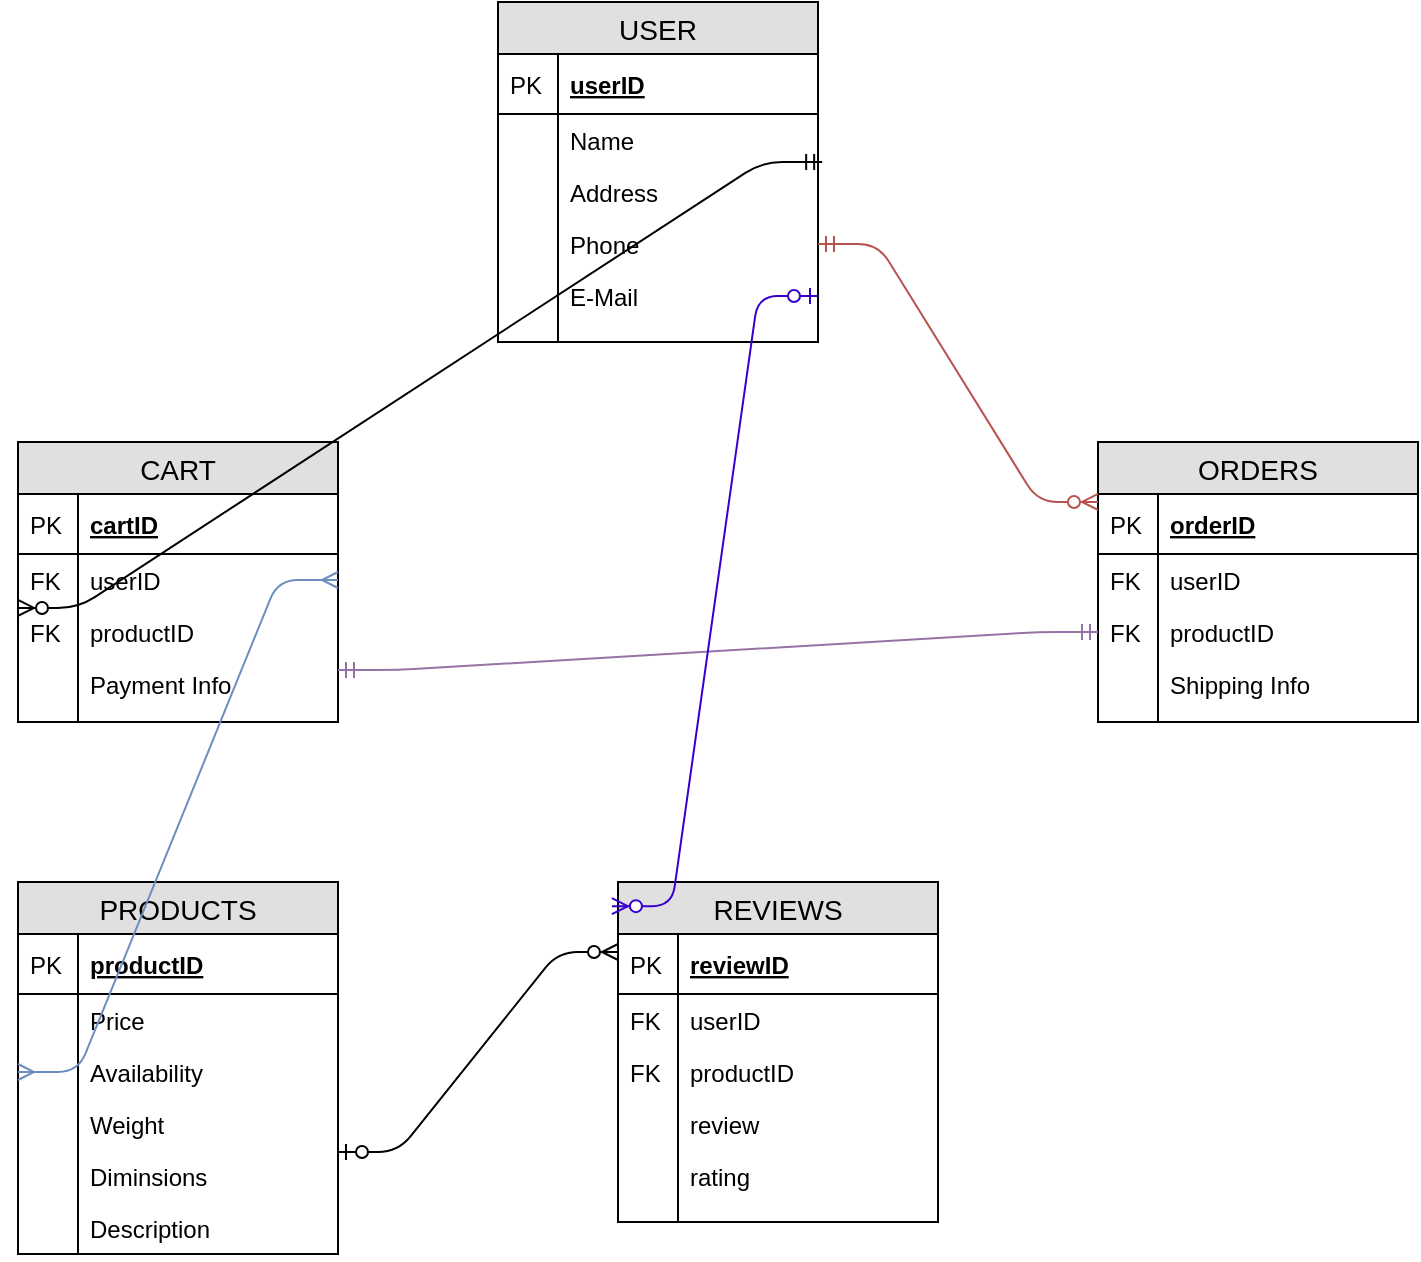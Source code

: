 <mxfile version="12.3.8" type="github" pages="1"><diagram id="tFCfOWTndfopUY6WZdaK" name="Page-1"><mxGraphModel dx="840" dy="696" grid="1" gridSize="10" guides="1" tooltips="1" connect="1" arrows="1" fold="1" page="1" pageScale="1" pageWidth="850" pageHeight="1100" math="0" shadow="0"><root><mxCell id="0"/><mxCell id="1" parent="0"/><mxCell id="AP6OXxb8TP_XJ_K8TL2C-1" value="USER" style="swimlane;fontStyle=0;childLayout=stackLayout;horizontal=1;startSize=26;fillColor=#e0e0e0;horizontalStack=0;resizeParent=1;resizeParentMax=0;resizeLast=0;collapsible=1;marginBottom=0;swimlaneFillColor=#ffffff;align=center;fontSize=14;" vertex="1" parent="1"><mxGeometry x="300" y="80" width="160" height="170" as="geometry"/></mxCell><mxCell id="AP6OXxb8TP_XJ_K8TL2C-2" value="userID" style="shape=partialRectangle;top=0;left=0;right=0;bottom=1;align=left;verticalAlign=middle;fillColor=none;spacingLeft=34;spacingRight=4;overflow=hidden;rotatable=0;points=[[0,0.5],[1,0.5]];portConstraint=eastwest;dropTarget=0;fontStyle=5;fontSize=12;" vertex="1" parent="AP6OXxb8TP_XJ_K8TL2C-1"><mxGeometry y="26" width="160" height="30" as="geometry"/></mxCell><mxCell id="AP6OXxb8TP_XJ_K8TL2C-3" value="PK" style="shape=partialRectangle;top=0;left=0;bottom=0;fillColor=none;align=left;verticalAlign=middle;spacingLeft=4;spacingRight=4;overflow=hidden;rotatable=0;points=[];portConstraint=eastwest;part=1;fontSize=12;" vertex="1" connectable="0" parent="AP6OXxb8TP_XJ_K8TL2C-2"><mxGeometry width="30" height="30" as="geometry"/></mxCell><mxCell id="AP6OXxb8TP_XJ_K8TL2C-4" value="Name" style="shape=partialRectangle;top=0;left=0;right=0;bottom=0;align=left;verticalAlign=top;fillColor=none;spacingLeft=34;spacingRight=4;overflow=hidden;rotatable=0;points=[[0,0.5],[1,0.5]];portConstraint=eastwest;dropTarget=0;fontSize=12;" vertex="1" parent="AP6OXxb8TP_XJ_K8TL2C-1"><mxGeometry y="56" width="160" height="26" as="geometry"/></mxCell><mxCell id="AP6OXxb8TP_XJ_K8TL2C-5" value="" style="shape=partialRectangle;top=0;left=0;bottom=0;fillColor=none;align=left;verticalAlign=top;spacingLeft=4;spacingRight=4;overflow=hidden;rotatable=0;points=[];portConstraint=eastwest;part=1;fontSize=12;" vertex="1" connectable="0" parent="AP6OXxb8TP_XJ_K8TL2C-4"><mxGeometry width="30" height="26" as="geometry"/></mxCell><mxCell id="AP6OXxb8TP_XJ_K8TL2C-6" value="Address" style="shape=partialRectangle;top=0;left=0;right=0;bottom=0;align=left;verticalAlign=top;fillColor=none;spacingLeft=34;spacingRight=4;overflow=hidden;rotatable=0;points=[[0,0.5],[1,0.5]];portConstraint=eastwest;dropTarget=0;fontSize=12;" vertex="1" parent="AP6OXxb8TP_XJ_K8TL2C-1"><mxGeometry y="82" width="160" height="26" as="geometry"/></mxCell><mxCell id="AP6OXxb8TP_XJ_K8TL2C-7" value="" style="shape=partialRectangle;top=0;left=0;bottom=0;fillColor=none;align=left;verticalAlign=top;spacingLeft=4;spacingRight=4;overflow=hidden;rotatable=0;points=[];portConstraint=eastwest;part=1;fontSize=12;" vertex="1" connectable="0" parent="AP6OXxb8TP_XJ_K8TL2C-6"><mxGeometry width="30" height="26" as="geometry"/></mxCell><mxCell id="AP6OXxb8TP_XJ_K8TL2C-8" value="Phone" style="shape=partialRectangle;top=0;left=0;right=0;bottom=0;align=left;verticalAlign=top;fillColor=none;spacingLeft=34;spacingRight=4;overflow=hidden;rotatable=0;points=[[0,0.5],[1,0.5]];portConstraint=eastwest;dropTarget=0;fontSize=12;" vertex="1" parent="AP6OXxb8TP_XJ_K8TL2C-1"><mxGeometry y="108" width="160" height="26" as="geometry"/></mxCell><mxCell id="AP6OXxb8TP_XJ_K8TL2C-9" value="" style="shape=partialRectangle;top=0;left=0;bottom=0;fillColor=none;align=left;verticalAlign=top;spacingLeft=4;spacingRight=4;overflow=hidden;rotatable=0;points=[];portConstraint=eastwest;part=1;fontSize=12;" vertex="1" connectable="0" parent="AP6OXxb8TP_XJ_K8TL2C-8"><mxGeometry width="30" height="26" as="geometry"/></mxCell><mxCell id="AP6OXxb8TP_XJ_K8TL2C-12" value="E-Mail" style="shape=partialRectangle;top=0;left=0;right=0;bottom=0;align=left;verticalAlign=top;fillColor=none;spacingLeft=34;spacingRight=4;overflow=hidden;rotatable=0;points=[[0,0.5],[1,0.5]];portConstraint=eastwest;dropTarget=0;fontSize=12;" vertex="1" parent="AP6OXxb8TP_XJ_K8TL2C-1"><mxGeometry y="134" width="160" height="26" as="geometry"/></mxCell><mxCell id="AP6OXxb8TP_XJ_K8TL2C-13" value="" style="shape=partialRectangle;top=0;left=0;bottom=0;fillColor=none;align=left;verticalAlign=top;spacingLeft=4;spacingRight=4;overflow=hidden;rotatable=0;points=[];portConstraint=eastwest;part=1;fontSize=12;" vertex="1" connectable="0" parent="AP6OXxb8TP_XJ_K8TL2C-12"><mxGeometry width="30" height="26" as="geometry"/></mxCell><mxCell id="AP6OXxb8TP_XJ_K8TL2C-10" value="" style="shape=partialRectangle;top=0;left=0;right=0;bottom=0;align=left;verticalAlign=top;fillColor=none;spacingLeft=34;spacingRight=4;overflow=hidden;rotatable=0;points=[[0,0.5],[1,0.5]];portConstraint=eastwest;dropTarget=0;fontSize=12;" vertex="1" parent="AP6OXxb8TP_XJ_K8TL2C-1"><mxGeometry y="160" width="160" height="10" as="geometry"/></mxCell><mxCell id="AP6OXxb8TP_XJ_K8TL2C-11" value="" style="shape=partialRectangle;top=0;left=0;bottom=0;fillColor=none;align=left;verticalAlign=top;spacingLeft=4;spacingRight=4;overflow=hidden;rotatable=0;points=[];portConstraint=eastwest;part=1;fontSize=12;" vertex="1" connectable="0" parent="AP6OXxb8TP_XJ_K8TL2C-10"><mxGeometry width="30" height="10" as="geometry"/></mxCell><mxCell id="AP6OXxb8TP_XJ_K8TL2C-14" value="CART" style="swimlane;fontStyle=0;childLayout=stackLayout;horizontal=1;startSize=26;fillColor=#e0e0e0;horizontalStack=0;resizeParent=1;resizeParentMax=0;resizeLast=0;collapsible=1;marginBottom=0;swimlaneFillColor=#ffffff;align=center;fontSize=14;" vertex="1" parent="1"><mxGeometry x="60" y="300" width="160" height="140" as="geometry"/></mxCell><mxCell id="AP6OXxb8TP_XJ_K8TL2C-15" value="cartID" style="shape=partialRectangle;top=0;left=0;right=0;bottom=1;align=left;verticalAlign=middle;fillColor=none;spacingLeft=34;spacingRight=4;overflow=hidden;rotatable=0;points=[[0,0.5],[1,0.5]];portConstraint=eastwest;dropTarget=0;fontStyle=5;fontSize=12;" vertex="1" parent="AP6OXxb8TP_XJ_K8TL2C-14"><mxGeometry y="26" width="160" height="30" as="geometry"/></mxCell><mxCell id="AP6OXxb8TP_XJ_K8TL2C-16" value="PK" style="shape=partialRectangle;top=0;left=0;bottom=0;fillColor=none;align=left;verticalAlign=middle;spacingLeft=4;spacingRight=4;overflow=hidden;rotatable=0;points=[];portConstraint=eastwest;part=1;fontSize=12;" vertex="1" connectable="0" parent="AP6OXxb8TP_XJ_K8TL2C-15"><mxGeometry width="30" height="30" as="geometry"/></mxCell><mxCell id="AP6OXxb8TP_XJ_K8TL2C-17" value="userID" style="shape=partialRectangle;top=0;left=0;right=0;bottom=0;align=left;verticalAlign=top;fillColor=none;spacingLeft=34;spacingRight=4;overflow=hidden;rotatable=0;points=[[0,0.5],[1,0.5]];portConstraint=eastwest;dropTarget=0;fontSize=12;" vertex="1" parent="AP6OXxb8TP_XJ_K8TL2C-14"><mxGeometry y="56" width="160" height="26" as="geometry"/></mxCell><mxCell id="AP6OXxb8TP_XJ_K8TL2C-18" value="FK" style="shape=partialRectangle;top=0;left=0;bottom=0;fillColor=none;align=left;verticalAlign=top;spacingLeft=4;spacingRight=4;overflow=hidden;rotatable=0;points=[];portConstraint=eastwest;part=1;fontSize=12;" vertex="1" connectable="0" parent="AP6OXxb8TP_XJ_K8TL2C-17"><mxGeometry width="30" height="26" as="geometry"/></mxCell><mxCell id="AP6OXxb8TP_XJ_K8TL2C-19" value="productID" style="shape=partialRectangle;top=0;left=0;right=0;bottom=0;align=left;verticalAlign=top;fillColor=none;spacingLeft=34;spacingRight=4;overflow=hidden;rotatable=0;points=[[0,0.5],[1,0.5]];portConstraint=eastwest;dropTarget=0;fontSize=12;" vertex="1" parent="AP6OXxb8TP_XJ_K8TL2C-14"><mxGeometry y="82" width="160" height="26" as="geometry"/></mxCell><mxCell id="AP6OXxb8TP_XJ_K8TL2C-20" value="FK" style="shape=partialRectangle;top=0;left=0;bottom=0;fillColor=none;align=left;verticalAlign=top;spacingLeft=4;spacingRight=4;overflow=hidden;rotatable=0;points=[];portConstraint=eastwest;part=1;fontSize=12;" vertex="1" connectable="0" parent="AP6OXxb8TP_XJ_K8TL2C-19"><mxGeometry width="30" height="26" as="geometry"/></mxCell><mxCell id="AP6OXxb8TP_XJ_K8TL2C-21" value="Payment Info" style="shape=partialRectangle;top=0;left=0;right=0;bottom=0;align=left;verticalAlign=top;fillColor=none;spacingLeft=34;spacingRight=4;overflow=hidden;rotatable=0;points=[[0,0.5],[1,0.5]];portConstraint=eastwest;dropTarget=0;fontSize=12;" vertex="1" parent="AP6OXxb8TP_XJ_K8TL2C-14"><mxGeometry y="108" width="160" height="26" as="geometry"/></mxCell><mxCell id="AP6OXxb8TP_XJ_K8TL2C-22" value="" style="shape=partialRectangle;top=0;left=0;bottom=0;fillColor=none;align=left;verticalAlign=top;spacingLeft=4;spacingRight=4;overflow=hidden;rotatable=0;points=[];portConstraint=eastwest;part=1;fontSize=12;" vertex="1" connectable="0" parent="AP6OXxb8TP_XJ_K8TL2C-21"><mxGeometry width="30" height="26" as="geometry"/></mxCell><mxCell id="AP6OXxb8TP_XJ_K8TL2C-23" value="" style="shape=partialRectangle;top=0;left=0;right=0;bottom=0;align=left;verticalAlign=top;fillColor=none;spacingLeft=34;spacingRight=4;overflow=hidden;rotatable=0;points=[[0,0.5],[1,0.5]];portConstraint=eastwest;dropTarget=0;fontSize=12;" vertex="1" parent="AP6OXxb8TP_XJ_K8TL2C-14"><mxGeometry y="134" width="160" height="6" as="geometry"/></mxCell><mxCell id="AP6OXxb8TP_XJ_K8TL2C-24" value="" style="shape=partialRectangle;top=0;left=0;bottom=0;fillColor=none;align=left;verticalAlign=top;spacingLeft=4;spacingRight=4;overflow=hidden;rotatable=0;points=[];portConstraint=eastwest;part=1;fontSize=12;" vertex="1" connectable="0" parent="AP6OXxb8TP_XJ_K8TL2C-23"><mxGeometry width="30" height="6" as="geometry"/></mxCell><mxCell id="AP6OXxb8TP_XJ_K8TL2C-25" value="ORDERS" style="swimlane;fontStyle=0;childLayout=stackLayout;horizontal=1;startSize=26;fillColor=#e0e0e0;horizontalStack=0;resizeParent=1;resizeParentMax=0;resizeLast=0;collapsible=1;marginBottom=0;swimlaneFillColor=#ffffff;align=center;fontSize=14;" vertex="1" parent="1"><mxGeometry x="600" y="300" width="160" height="140" as="geometry"/></mxCell><mxCell id="AP6OXxb8TP_XJ_K8TL2C-26" value="orderID" style="shape=partialRectangle;top=0;left=0;right=0;bottom=1;align=left;verticalAlign=middle;fillColor=none;spacingLeft=34;spacingRight=4;overflow=hidden;rotatable=0;points=[[0,0.5],[1,0.5]];portConstraint=eastwest;dropTarget=0;fontStyle=5;fontSize=12;" vertex="1" parent="AP6OXxb8TP_XJ_K8TL2C-25"><mxGeometry y="26" width="160" height="30" as="geometry"/></mxCell><mxCell id="AP6OXxb8TP_XJ_K8TL2C-27" value="PK" style="shape=partialRectangle;top=0;left=0;bottom=0;fillColor=none;align=left;verticalAlign=middle;spacingLeft=4;spacingRight=4;overflow=hidden;rotatable=0;points=[];portConstraint=eastwest;part=1;fontSize=12;" vertex="1" connectable="0" parent="AP6OXxb8TP_XJ_K8TL2C-26"><mxGeometry width="30" height="30" as="geometry"/></mxCell><mxCell id="AP6OXxb8TP_XJ_K8TL2C-28" value="userID" style="shape=partialRectangle;top=0;left=0;right=0;bottom=0;align=left;verticalAlign=top;fillColor=none;spacingLeft=34;spacingRight=4;overflow=hidden;rotatable=0;points=[[0,0.5],[1,0.5]];portConstraint=eastwest;dropTarget=0;fontSize=12;" vertex="1" parent="AP6OXxb8TP_XJ_K8TL2C-25"><mxGeometry y="56" width="160" height="26" as="geometry"/></mxCell><mxCell id="AP6OXxb8TP_XJ_K8TL2C-29" value="FK" style="shape=partialRectangle;top=0;left=0;bottom=0;fillColor=none;align=left;verticalAlign=top;spacingLeft=4;spacingRight=4;overflow=hidden;rotatable=0;points=[];portConstraint=eastwest;part=1;fontSize=12;" vertex="1" connectable="0" parent="AP6OXxb8TP_XJ_K8TL2C-28"><mxGeometry width="30" height="26" as="geometry"/></mxCell><mxCell id="AP6OXxb8TP_XJ_K8TL2C-30" value="productID" style="shape=partialRectangle;top=0;left=0;right=0;bottom=0;align=left;verticalAlign=top;fillColor=none;spacingLeft=34;spacingRight=4;overflow=hidden;rotatable=0;points=[[0,0.5],[1,0.5]];portConstraint=eastwest;dropTarget=0;fontSize=12;" vertex="1" parent="AP6OXxb8TP_XJ_K8TL2C-25"><mxGeometry y="82" width="160" height="26" as="geometry"/></mxCell><mxCell id="AP6OXxb8TP_XJ_K8TL2C-31" value="FK" style="shape=partialRectangle;top=0;left=0;bottom=0;fillColor=none;align=left;verticalAlign=top;spacingLeft=4;spacingRight=4;overflow=hidden;rotatable=0;points=[];portConstraint=eastwest;part=1;fontSize=12;" vertex="1" connectable="0" parent="AP6OXxb8TP_XJ_K8TL2C-30"><mxGeometry width="30" height="26" as="geometry"/></mxCell><mxCell id="AP6OXxb8TP_XJ_K8TL2C-32" value="Shipping Info" style="shape=partialRectangle;top=0;left=0;right=0;bottom=0;align=left;verticalAlign=top;fillColor=none;spacingLeft=34;spacingRight=4;overflow=hidden;rotatable=0;points=[[0,0.5],[1,0.5]];portConstraint=eastwest;dropTarget=0;fontSize=12;" vertex="1" parent="AP6OXxb8TP_XJ_K8TL2C-25"><mxGeometry y="108" width="160" height="26" as="geometry"/></mxCell><mxCell id="AP6OXxb8TP_XJ_K8TL2C-33" value="" style="shape=partialRectangle;top=0;left=0;bottom=0;fillColor=none;align=left;verticalAlign=top;spacingLeft=4;spacingRight=4;overflow=hidden;rotatable=0;points=[];portConstraint=eastwest;part=1;fontSize=12;" vertex="1" connectable="0" parent="AP6OXxb8TP_XJ_K8TL2C-32"><mxGeometry width="30" height="26" as="geometry"/></mxCell><mxCell id="AP6OXxb8TP_XJ_K8TL2C-34" value="" style="shape=partialRectangle;top=0;left=0;right=0;bottom=0;align=left;verticalAlign=top;fillColor=none;spacingLeft=34;spacingRight=4;overflow=hidden;rotatable=0;points=[[0,0.5],[1,0.5]];portConstraint=eastwest;dropTarget=0;fontSize=12;" vertex="1" parent="AP6OXxb8TP_XJ_K8TL2C-25"><mxGeometry y="134" width="160" height="6" as="geometry"/></mxCell><mxCell id="AP6OXxb8TP_XJ_K8TL2C-35" value="" style="shape=partialRectangle;top=0;left=0;bottom=0;fillColor=none;align=left;verticalAlign=top;spacingLeft=4;spacingRight=4;overflow=hidden;rotatable=0;points=[];portConstraint=eastwest;part=1;fontSize=12;" vertex="1" connectable="0" parent="AP6OXxb8TP_XJ_K8TL2C-34"><mxGeometry width="30" height="6" as="geometry"/></mxCell><mxCell id="AP6OXxb8TP_XJ_K8TL2C-36" value="PRODUCTS" style="swimlane;fontStyle=0;childLayout=stackLayout;horizontal=1;startSize=26;fillColor=#e0e0e0;horizontalStack=0;resizeParent=1;resizeParentMax=0;resizeLast=0;collapsible=1;marginBottom=0;swimlaneFillColor=#ffffff;align=center;fontSize=14;" vertex="1" parent="1"><mxGeometry x="60" y="520" width="160" height="186" as="geometry"/></mxCell><mxCell id="AP6OXxb8TP_XJ_K8TL2C-37" value="productID" style="shape=partialRectangle;top=0;left=0;right=0;bottom=1;align=left;verticalAlign=middle;fillColor=none;spacingLeft=34;spacingRight=4;overflow=hidden;rotatable=0;points=[[0,0.5],[1,0.5]];portConstraint=eastwest;dropTarget=0;fontStyle=5;fontSize=12;" vertex="1" parent="AP6OXxb8TP_XJ_K8TL2C-36"><mxGeometry y="26" width="160" height="30" as="geometry"/></mxCell><mxCell id="AP6OXxb8TP_XJ_K8TL2C-38" value="PK" style="shape=partialRectangle;top=0;left=0;bottom=0;fillColor=none;align=left;verticalAlign=middle;spacingLeft=4;spacingRight=4;overflow=hidden;rotatable=0;points=[];portConstraint=eastwest;part=1;fontSize=12;" vertex="1" connectable="0" parent="AP6OXxb8TP_XJ_K8TL2C-37"><mxGeometry width="30" height="30" as="geometry"/></mxCell><mxCell id="AP6OXxb8TP_XJ_K8TL2C-39" value="Price" style="shape=partialRectangle;top=0;left=0;right=0;bottom=0;align=left;verticalAlign=top;fillColor=none;spacingLeft=34;spacingRight=4;overflow=hidden;rotatable=0;points=[[0,0.5],[1,0.5]];portConstraint=eastwest;dropTarget=0;fontSize=12;" vertex="1" parent="AP6OXxb8TP_XJ_K8TL2C-36"><mxGeometry y="56" width="160" height="26" as="geometry"/></mxCell><mxCell id="AP6OXxb8TP_XJ_K8TL2C-40" value="" style="shape=partialRectangle;top=0;left=0;bottom=0;fillColor=none;align=left;verticalAlign=top;spacingLeft=4;spacingRight=4;overflow=hidden;rotatable=0;points=[];portConstraint=eastwest;part=1;fontSize=12;" vertex="1" connectable="0" parent="AP6OXxb8TP_XJ_K8TL2C-39"><mxGeometry width="30" height="26" as="geometry"/></mxCell><mxCell id="AP6OXxb8TP_XJ_K8TL2C-41" value="Availability" style="shape=partialRectangle;top=0;left=0;right=0;bottom=0;align=left;verticalAlign=top;fillColor=none;spacingLeft=34;spacingRight=4;overflow=hidden;rotatable=0;points=[[0,0.5],[1,0.5]];portConstraint=eastwest;dropTarget=0;fontSize=12;" vertex="1" parent="AP6OXxb8TP_XJ_K8TL2C-36"><mxGeometry y="82" width="160" height="26" as="geometry"/></mxCell><mxCell id="AP6OXxb8TP_XJ_K8TL2C-42" value="" style="shape=partialRectangle;top=0;left=0;bottom=0;fillColor=none;align=left;verticalAlign=top;spacingLeft=4;spacingRight=4;overflow=hidden;rotatable=0;points=[];portConstraint=eastwest;part=1;fontSize=12;" vertex="1" connectable="0" parent="AP6OXxb8TP_XJ_K8TL2C-41"><mxGeometry width="30" height="26" as="geometry"/></mxCell><mxCell id="AP6OXxb8TP_XJ_K8TL2C-43" value="Weight" style="shape=partialRectangle;top=0;left=0;right=0;bottom=0;align=left;verticalAlign=top;fillColor=none;spacingLeft=34;spacingRight=4;overflow=hidden;rotatable=0;points=[[0,0.5],[1,0.5]];portConstraint=eastwest;dropTarget=0;fontSize=12;" vertex="1" parent="AP6OXxb8TP_XJ_K8TL2C-36"><mxGeometry y="108" width="160" height="26" as="geometry"/></mxCell><mxCell id="AP6OXxb8TP_XJ_K8TL2C-44" value="" style="shape=partialRectangle;top=0;left=0;bottom=0;fillColor=none;align=left;verticalAlign=top;spacingLeft=4;spacingRight=4;overflow=hidden;rotatable=0;points=[];portConstraint=eastwest;part=1;fontSize=12;" vertex="1" connectable="0" parent="AP6OXxb8TP_XJ_K8TL2C-43"><mxGeometry width="30" height="26" as="geometry"/></mxCell><mxCell id="AP6OXxb8TP_XJ_K8TL2C-45" value="Diminsions" style="shape=partialRectangle;top=0;left=0;right=0;bottom=0;align=left;verticalAlign=top;fillColor=none;spacingLeft=34;spacingRight=4;overflow=hidden;rotatable=0;points=[[0,0.5],[1,0.5]];portConstraint=eastwest;dropTarget=0;fontSize=12;" vertex="1" parent="AP6OXxb8TP_XJ_K8TL2C-36"><mxGeometry y="134" width="160" height="26" as="geometry"/></mxCell><mxCell id="AP6OXxb8TP_XJ_K8TL2C-46" value="" style="shape=partialRectangle;top=0;left=0;bottom=0;fillColor=none;align=left;verticalAlign=top;spacingLeft=4;spacingRight=4;overflow=hidden;rotatable=0;points=[];portConstraint=eastwest;part=1;fontSize=12;" vertex="1" connectable="0" parent="AP6OXxb8TP_XJ_K8TL2C-45"><mxGeometry width="30" height="26" as="geometry"/></mxCell><mxCell id="AP6OXxb8TP_XJ_K8TL2C-51" value="Description" style="shape=partialRectangle;top=0;left=0;right=0;bottom=0;align=left;verticalAlign=top;fillColor=none;spacingLeft=34;spacingRight=4;overflow=hidden;rotatable=0;points=[[0,0.5],[1,0.5]];portConstraint=eastwest;dropTarget=0;fontSize=12;" vertex="1" parent="AP6OXxb8TP_XJ_K8TL2C-36"><mxGeometry y="160" width="160" height="26" as="geometry"/></mxCell><mxCell id="AP6OXxb8TP_XJ_K8TL2C-52" value="" style="shape=partialRectangle;top=0;left=0;bottom=0;fillColor=none;align=left;verticalAlign=top;spacingLeft=4;spacingRight=4;overflow=hidden;rotatable=0;points=[];portConstraint=eastwest;part=1;fontSize=12;" vertex="1" connectable="0" parent="AP6OXxb8TP_XJ_K8TL2C-51"><mxGeometry width="30" height="26" as="geometry"/></mxCell><mxCell id="AP6OXxb8TP_XJ_K8TL2C-54" value="" style="edgeStyle=entityRelationEdgeStyle;fontSize=12;html=1;endArrow=ERzeroToMany;startArrow=ERmandOne;entryX=0;entryY=0.038;entryDx=0;entryDy=0;entryPerimeter=0;exitX=1.013;exitY=-0.077;exitDx=0;exitDy=0;exitPerimeter=0;" edge="1" parent="1" source="AP6OXxb8TP_XJ_K8TL2C-6" target="AP6OXxb8TP_XJ_K8TL2C-19"><mxGeometry width="100" height="100" relative="1" as="geometry"><mxPoint x="492" y="170" as="sourcePoint"/><mxPoint x="110" y="250" as="targetPoint"/></mxGeometry></mxCell><mxCell id="AP6OXxb8TP_XJ_K8TL2C-55" value="" style="edgeStyle=entityRelationEdgeStyle;fontSize=12;html=1;endArrow=ERmandOne;startArrow=ERmandOne;exitX=1;exitY=1.231;exitDx=0;exitDy=0;exitPerimeter=0;fillColor=#e1d5e7;strokeColor=#9673a6;entryX=0;entryY=0.5;entryDx=0;entryDy=0;" edge="1" parent="1" source="AP6OXxb8TP_XJ_K8TL2C-19" target="AP6OXxb8TP_XJ_K8TL2C-30"><mxGeometry width="100" height="100" relative="1" as="geometry"><mxPoint x="110" y="463" as="sourcePoint"/><mxPoint x="300" y="613" as="targetPoint"/></mxGeometry></mxCell><mxCell id="AP6OXxb8TP_XJ_K8TL2C-56" value="" style="edgeStyle=entityRelationEdgeStyle;fontSize=12;html=1;endArrow=ERmany;startArrow=ERmany;entryX=0;entryY=0.5;entryDx=0;entryDy=0;exitX=1;exitY=0.5;exitDx=0;exitDy=0;fillColor=#dae8fc;strokeColor=#6c8ebf;" edge="1" parent="1" source="AP6OXxb8TP_XJ_K8TL2C-17" target="AP6OXxb8TP_XJ_K8TL2C-41"><mxGeometry width="100" height="100" relative="1" as="geometry"><mxPoint x="220" y="382" as="sourcePoint"/><mxPoint x="320" y="282" as="targetPoint"/></mxGeometry></mxCell><mxCell id="AP6OXxb8TP_XJ_K8TL2C-58" value="" style="edgeStyle=entityRelationEdgeStyle;fontSize=12;html=1;endArrow=ERzeroToMany;startArrow=ERmandOne;entryX=0;entryY=0.133;entryDx=0;entryDy=0;entryPerimeter=0;fillColor=#f8cecc;strokeColor=#b85450;exitX=1;exitY=0.5;exitDx=0;exitDy=0;" edge="1" parent="1" source="AP6OXxb8TP_XJ_K8TL2C-8" target="AP6OXxb8TP_XJ_K8TL2C-26"><mxGeometry width="100" height="100" relative="1" as="geometry"><mxPoint x="460" y="236" as="sourcePoint"/><mxPoint x="445" y="340" as="targetPoint"/></mxGeometry></mxCell><mxCell id="AP6OXxb8TP_XJ_K8TL2C-61" value="REVIEWS" style="swimlane;fontStyle=0;childLayout=stackLayout;horizontal=1;startSize=26;fillColor=#e0e0e0;horizontalStack=0;resizeParent=1;resizeParentMax=0;resizeLast=0;collapsible=1;marginBottom=0;swimlaneFillColor=#ffffff;align=center;fontSize=14;" vertex="1" parent="1"><mxGeometry x="360" y="520" width="160" height="170" as="geometry"/></mxCell><mxCell id="AP6OXxb8TP_XJ_K8TL2C-62" value="reviewID" style="shape=partialRectangle;top=0;left=0;right=0;bottom=1;align=left;verticalAlign=middle;fillColor=none;spacingLeft=34;spacingRight=4;overflow=hidden;rotatable=0;points=[[0,0.5],[1,0.5]];portConstraint=eastwest;dropTarget=0;fontStyle=5;fontSize=12;" vertex="1" parent="AP6OXxb8TP_XJ_K8TL2C-61"><mxGeometry y="26" width="160" height="30" as="geometry"/></mxCell><mxCell id="AP6OXxb8TP_XJ_K8TL2C-63" value="PK" style="shape=partialRectangle;top=0;left=0;bottom=0;fillColor=none;align=left;verticalAlign=middle;spacingLeft=4;spacingRight=4;overflow=hidden;rotatable=0;points=[];portConstraint=eastwest;part=1;fontSize=12;" vertex="1" connectable="0" parent="AP6OXxb8TP_XJ_K8TL2C-62"><mxGeometry width="30" height="30" as="geometry"/></mxCell><mxCell id="AP6OXxb8TP_XJ_K8TL2C-64" value="userID" style="shape=partialRectangle;top=0;left=0;right=0;bottom=0;align=left;verticalAlign=top;fillColor=none;spacingLeft=34;spacingRight=4;overflow=hidden;rotatable=0;points=[[0,0.5],[1,0.5]];portConstraint=eastwest;dropTarget=0;fontSize=12;" vertex="1" parent="AP6OXxb8TP_XJ_K8TL2C-61"><mxGeometry y="56" width="160" height="26" as="geometry"/></mxCell><mxCell id="AP6OXxb8TP_XJ_K8TL2C-65" value="FK" style="shape=partialRectangle;top=0;left=0;bottom=0;fillColor=none;align=left;verticalAlign=top;spacingLeft=4;spacingRight=4;overflow=hidden;rotatable=0;points=[];portConstraint=eastwest;part=1;fontSize=12;" vertex="1" connectable="0" parent="AP6OXxb8TP_XJ_K8TL2C-64"><mxGeometry width="30" height="26" as="geometry"/></mxCell><mxCell id="AP6OXxb8TP_XJ_K8TL2C-66" value="productID" style="shape=partialRectangle;top=0;left=0;right=0;bottom=0;align=left;verticalAlign=top;fillColor=none;spacingLeft=34;spacingRight=4;overflow=hidden;rotatable=0;points=[[0,0.5],[1,0.5]];portConstraint=eastwest;dropTarget=0;fontSize=12;" vertex="1" parent="AP6OXxb8TP_XJ_K8TL2C-61"><mxGeometry y="82" width="160" height="26" as="geometry"/></mxCell><mxCell id="AP6OXxb8TP_XJ_K8TL2C-67" value="FK" style="shape=partialRectangle;top=0;left=0;bottom=0;fillColor=none;align=left;verticalAlign=top;spacingLeft=4;spacingRight=4;overflow=hidden;rotatable=0;points=[];portConstraint=eastwest;part=1;fontSize=12;" vertex="1" connectable="0" parent="AP6OXxb8TP_XJ_K8TL2C-66"><mxGeometry width="30" height="26" as="geometry"/></mxCell><mxCell id="AP6OXxb8TP_XJ_K8TL2C-68" value="review" style="shape=partialRectangle;top=0;left=0;right=0;bottom=0;align=left;verticalAlign=top;fillColor=none;spacingLeft=34;spacingRight=4;overflow=hidden;rotatable=0;points=[[0,0.5],[1,0.5]];portConstraint=eastwest;dropTarget=0;fontSize=12;" vertex="1" parent="AP6OXxb8TP_XJ_K8TL2C-61"><mxGeometry y="108" width="160" height="26" as="geometry"/></mxCell><mxCell id="AP6OXxb8TP_XJ_K8TL2C-69" value="" style="shape=partialRectangle;top=0;left=0;bottom=0;fillColor=none;align=left;verticalAlign=top;spacingLeft=4;spacingRight=4;overflow=hidden;rotatable=0;points=[];portConstraint=eastwest;part=1;fontSize=12;" vertex="1" connectable="0" parent="AP6OXxb8TP_XJ_K8TL2C-68"><mxGeometry width="30" height="26" as="geometry"/></mxCell><mxCell id="AP6OXxb8TP_XJ_K8TL2C-72" value="rating" style="shape=partialRectangle;top=0;left=0;right=0;bottom=0;align=left;verticalAlign=top;fillColor=none;spacingLeft=34;spacingRight=4;overflow=hidden;rotatable=0;points=[[0,0.5],[1,0.5]];portConstraint=eastwest;dropTarget=0;fontSize=12;" vertex="1" parent="AP6OXxb8TP_XJ_K8TL2C-61"><mxGeometry y="134" width="160" height="26" as="geometry"/></mxCell><mxCell id="AP6OXxb8TP_XJ_K8TL2C-73" value="" style="shape=partialRectangle;top=0;left=0;bottom=0;fillColor=none;align=left;verticalAlign=top;spacingLeft=4;spacingRight=4;overflow=hidden;rotatable=0;points=[];portConstraint=eastwest;part=1;fontSize=12;" vertex="1" connectable="0" parent="AP6OXxb8TP_XJ_K8TL2C-72"><mxGeometry width="30" height="26" as="geometry"/></mxCell><mxCell id="AP6OXxb8TP_XJ_K8TL2C-70" value="" style="shape=partialRectangle;top=0;left=0;right=0;bottom=0;align=left;verticalAlign=top;fillColor=none;spacingLeft=34;spacingRight=4;overflow=hidden;rotatable=0;points=[[0,0.5],[1,0.5]];portConstraint=eastwest;dropTarget=0;fontSize=12;" vertex="1" parent="AP6OXxb8TP_XJ_K8TL2C-61"><mxGeometry y="160" width="160" height="10" as="geometry"/></mxCell><mxCell id="AP6OXxb8TP_XJ_K8TL2C-71" value="" style="shape=partialRectangle;top=0;left=0;bottom=0;fillColor=none;align=left;verticalAlign=top;spacingLeft=4;spacingRight=4;overflow=hidden;rotatable=0;points=[];portConstraint=eastwest;part=1;fontSize=12;" vertex="1" connectable="0" parent="AP6OXxb8TP_XJ_K8TL2C-70"><mxGeometry width="30" height="10" as="geometry"/></mxCell><mxCell id="AP6OXxb8TP_XJ_K8TL2C-74" value="" style="edgeStyle=entityRelationEdgeStyle;fontSize=12;html=1;endArrow=ERzeroToMany;startArrow=ERzeroToOne;entryX=0;entryY=0.3;entryDx=0;entryDy=0;entryPerimeter=0;" edge="1" parent="1" target="AP6OXxb8TP_XJ_K8TL2C-62"><mxGeometry width="100" height="100" relative="1" as="geometry"><mxPoint x="220" y="655" as="sourcePoint"/><mxPoint x="320" y="555" as="targetPoint"/></mxGeometry></mxCell><mxCell id="AP6OXxb8TP_XJ_K8TL2C-75" value="" style="edgeStyle=entityRelationEdgeStyle;fontSize=12;html=1;endArrow=ERzeroToMany;startArrow=ERzeroToOne;entryX=-0.019;entryY=0.071;entryDx=0;entryDy=0;entryPerimeter=0;exitX=1;exitY=0.5;exitDx=0;exitDy=0;fillColor=#6a00ff;strokeColor=#3700CC;" edge="1" parent="1" source="AP6OXxb8TP_XJ_K8TL2C-12" target="AP6OXxb8TP_XJ_K8TL2C-61"><mxGeometry width="100" height="100" relative="1" as="geometry"><mxPoint x="420" y="270" as="sourcePoint"/><mxPoint x="475" y="350" as="targetPoint"/></mxGeometry></mxCell></root></mxGraphModel></diagram></mxfile>